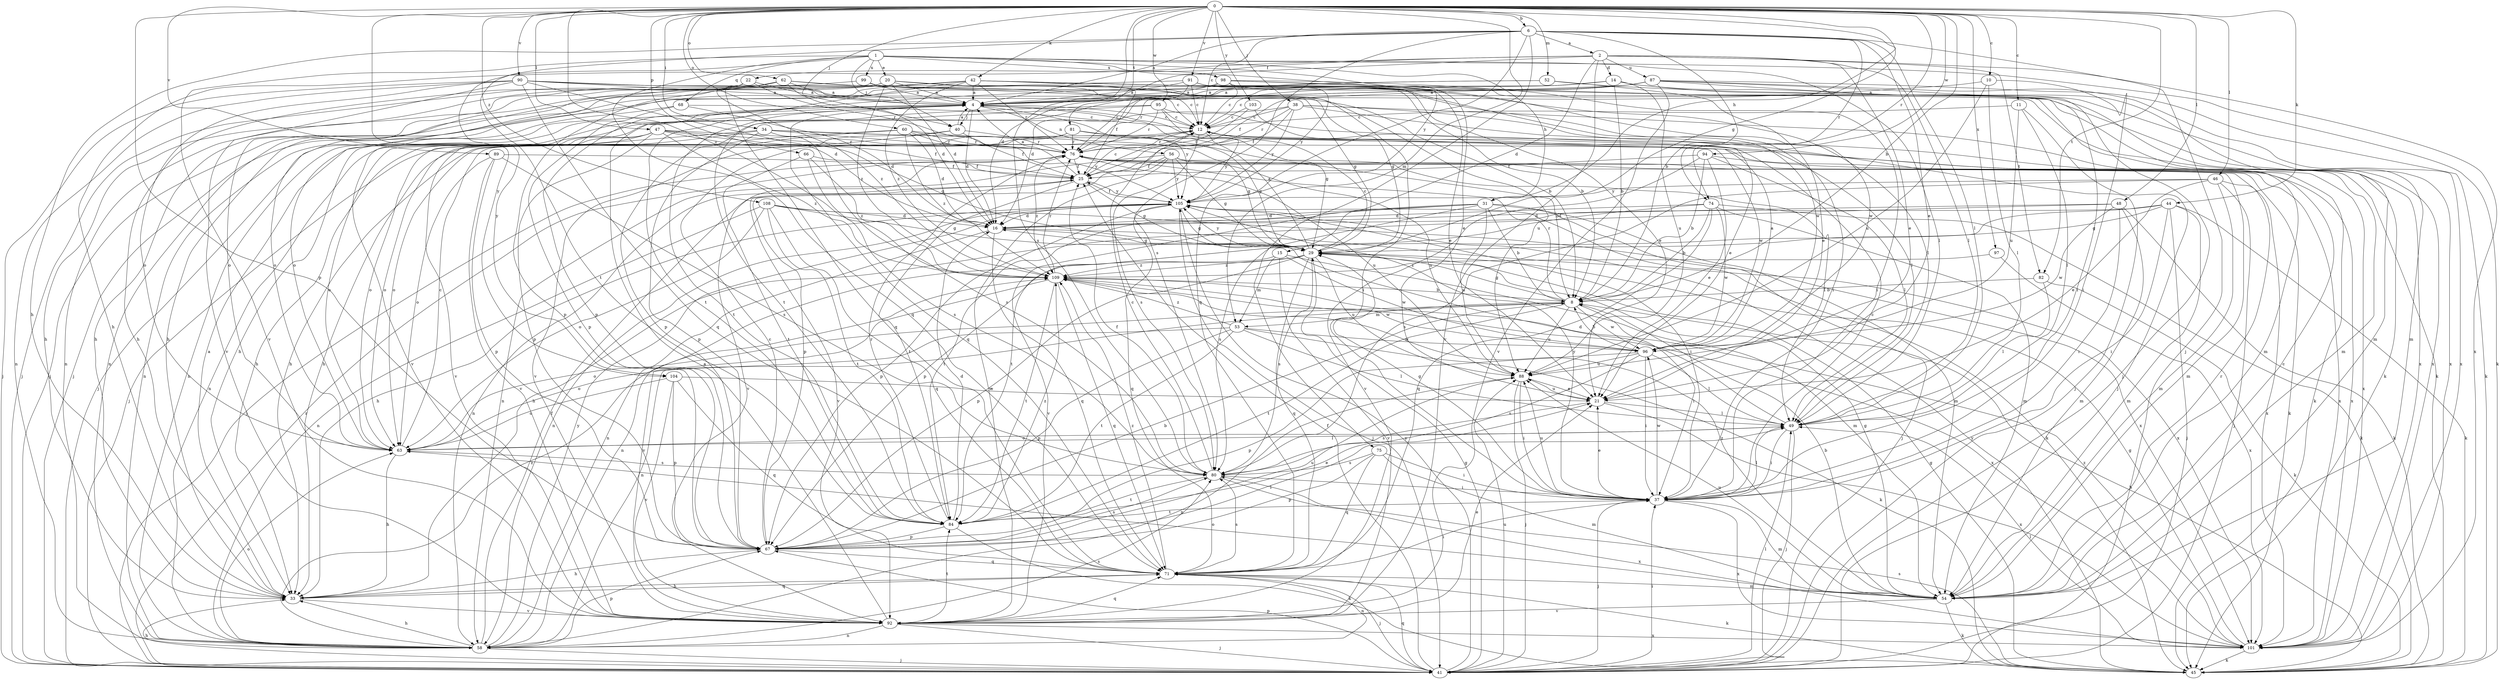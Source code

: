 strict digraph  {
0;
1;
2;
4;
6;
8;
10;
11;
12;
14;
15;
16;
20;
21;
22;
25;
29;
31;
33;
34;
37;
38;
40;
41;
42;
44;
45;
46;
47;
48;
49;
52;
53;
54;
56;
58;
60;
62;
63;
66;
67;
68;
71;
74;
75;
76;
80;
81;
82;
84;
87;
88;
89;
90;
91;
92;
94;
95;
96;
97;
98;
99;
101;
103;
104;
105;
108;
109;
0 -> 6  [label=b];
0 -> 8  [label=b];
0 -> 10  [label=c];
0 -> 11  [label=c];
0 -> 29  [label=g];
0 -> 31  [label=h];
0 -> 34  [label=i];
0 -> 38  [label=j];
0 -> 40  [label=j];
0 -> 42  [label=k];
0 -> 44  [label=k];
0 -> 46  [label=l];
0 -> 47  [label=l];
0 -> 48  [label=l];
0 -> 52  [label=m];
0 -> 53  [label=m];
0 -> 60  [label=o];
0 -> 62  [label=o];
0 -> 66  [label=p];
0 -> 67  [label=p];
0 -> 74  [label=r];
0 -> 80  [label=s];
0 -> 81  [label=t];
0 -> 82  [label=t];
0 -> 89  [label=v];
0 -> 90  [label=v];
0 -> 91  [label=v];
0 -> 94  [label=w];
0 -> 95  [label=w];
0 -> 97  [label=x];
0 -> 103  [label=y];
0 -> 104  [label=y];
0 -> 108  [label=z];
0 -> 109  [label=z];
1 -> 20  [label=e];
1 -> 21  [label=e];
1 -> 31  [label=h];
1 -> 40  [label=j];
1 -> 45  [label=k];
1 -> 49  [label=l];
1 -> 68  [label=q];
1 -> 71  [label=q];
1 -> 92  [label=v];
1 -> 98  [label=x];
1 -> 99  [label=x];
1 -> 104  [label=y];
1 -> 105  [label=y];
2 -> 14  [label=d];
2 -> 15  [label=d];
2 -> 16  [label=d];
2 -> 21  [label=e];
2 -> 22  [label=f];
2 -> 33  [label=h];
2 -> 49  [label=l];
2 -> 82  [label=t];
2 -> 87  [label=u];
2 -> 92  [label=v];
2 -> 101  [label=x];
4 -> 12  [label=c];
4 -> 16  [label=d];
4 -> 40  [label=j];
4 -> 41  [label=j];
4 -> 56  [label=n];
4 -> 58  [label=n];
4 -> 71  [label=q];
4 -> 84  [label=t];
4 -> 105  [label=y];
6 -> 2  [label=a];
6 -> 4  [label=a];
6 -> 8  [label=b];
6 -> 12  [label=c];
6 -> 21  [label=e];
6 -> 33  [label=h];
6 -> 41  [label=j];
6 -> 49  [label=l];
6 -> 71  [label=q];
6 -> 74  [label=r];
6 -> 75  [label=r];
6 -> 80  [label=s];
6 -> 84  [label=t];
8 -> 29  [label=g];
8 -> 37  [label=i];
8 -> 53  [label=m];
8 -> 58  [label=n];
8 -> 63  [label=o];
8 -> 76  [label=r];
8 -> 84  [label=t];
8 -> 88  [label=u];
8 -> 96  [label=w];
10 -> 4  [label=a];
10 -> 37  [label=i];
10 -> 49  [label=l];
10 -> 88  [label=u];
11 -> 12  [label=c];
11 -> 41  [label=j];
11 -> 49  [label=l];
11 -> 88  [label=u];
12 -> 76  [label=r];
12 -> 80  [label=s];
12 -> 105  [label=y];
14 -> 4  [label=a];
14 -> 8  [label=b];
14 -> 12  [label=c];
14 -> 16  [label=d];
14 -> 37  [label=i];
14 -> 88  [label=u];
14 -> 101  [label=x];
15 -> 53  [label=m];
15 -> 54  [label=m];
15 -> 92  [label=v];
15 -> 96  [label=w];
15 -> 109  [label=z];
16 -> 29  [label=g];
16 -> 58  [label=n];
16 -> 71  [label=q];
16 -> 101  [label=x];
20 -> 4  [label=a];
20 -> 8  [label=b];
20 -> 12  [label=c];
20 -> 16  [label=d];
20 -> 33  [label=h];
20 -> 37  [label=i];
20 -> 58  [label=n];
20 -> 63  [label=o];
20 -> 109  [label=z];
21 -> 49  [label=l];
21 -> 80  [label=s];
21 -> 88  [label=u];
21 -> 101  [label=x];
22 -> 4  [label=a];
22 -> 33  [label=h];
22 -> 63  [label=o];
22 -> 76  [label=r];
22 -> 109  [label=z];
25 -> 4  [label=a];
25 -> 12  [label=c];
25 -> 29  [label=g];
25 -> 58  [label=n];
25 -> 84  [label=t];
25 -> 92  [label=v];
25 -> 105  [label=y];
29 -> 4  [label=a];
29 -> 12  [label=c];
29 -> 58  [label=n];
29 -> 67  [label=p];
29 -> 71  [label=q];
29 -> 80  [label=s];
29 -> 88  [label=u];
29 -> 105  [label=y];
29 -> 109  [label=z];
31 -> 8  [label=b];
31 -> 16  [label=d];
31 -> 41  [label=j];
31 -> 54  [label=m];
31 -> 80  [label=s];
31 -> 84  [label=t];
31 -> 88  [label=u];
31 -> 92  [label=v];
33 -> 4  [label=a];
33 -> 71  [label=q];
33 -> 92  [label=v];
34 -> 29  [label=g];
34 -> 33  [label=h];
34 -> 63  [label=o];
34 -> 67  [label=p];
34 -> 76  [label=r];
34 -> 80  [label=s];
34 -> 101  [label=x];
37 -> 12  [label=c];
37 -> 21  [label=e];
37 -> 29  [label=g];
37 -> 41  [label=j];
37 -> 49  [label=l];
37 -> 54  [label=m];
37 -> 84  [label=t];
37 -> 88  [label=u];
37 -> 96  [label=w];
37 -> 101  [label=x];
37 -> 105  [label=y];
38 -> 12  [label=c];
38 -> 25  [label=f];
38 -> 41  [label=j];
38 -> 49  [label=l];
38 -> 54  [label=m];
38 -> 67  [label=p];
38 -> 76  [label=r];
38 -> 105  [label=y];
40 -> 4  [label=a];
40 -> 25  [label=f];
40 -> 33  [label=h];
40 -> 63  [label=o];
40 -> 76  [label=r];
41 -> 25  [label=f];
41 -> 29  [label=g];
41 -> 33  [label=h];
41 -> 37  [label=i];
41 -> 49  [label=l];
41 -> 67  [label=p];
41 -> 71  [label=q];
41 -> 76  [label=r];
41 -> 88  [label=u];
41 -> 105  [label=y];
42 -> 4  [label=a];
42 -> 25  [label=f];
42 -> 33  [label=h];
42 -> 41  [label=j];
42 -> 45  [label=k];
42 -> 49  [label=l];
42 -> 63  [label=o];
42 -> 76  [label=r];
42 -> 84  [label=t];
42 -> 96  [label=w];
42 -> 101  [label=x];
42 -> 109  [label=z];
44 -> 16  [label=d];
44 -> 29  [label=g];
44 -> 37  [label=i];
44 -> 41  [label=j];
44 -> 45  [label=k];
44 -> 54  [label=m];
44 -> 67  [label=p];
45 -> 8  [label=b];
45 -> 29  [label=g];
45 -> 80  [label=s];
45 -> 105  [label=y];
46 -> 21  [label=e];
46 -> 41  [label=j];
46 -> 54  [label=m];
46 -> 80  [label=s];
46 -> 101  [label=x];
46 -> 105  [label=y];
47 -> 25  [label=f];
47 -> 29  [label=g];
47 -> 58  [label=n];
47 -> 63  [label=o];
47 -> 67  [label=p];
47 -> 76  [label=r];
47 -> 92  [label=v];
47 -> 96  [label=w];
47 -> 109  [label=z];
48 -> 16  [label=d];
48 -> 33  [label=h];
48 -> 37  [label=i];
48 -> 45  [label=k];
48 -> 54  [label=m];
48 -> 96  [label=w];
49 -> 16  [label=d];
49 -> 37  [label=i];
49 -> 41  [label=j];
49 -> 63  [label=o];
52 -> 4  [label=a];
52 -> 21  [label=e];
52 -> 54  [label=m];
52 -> 84  [label=t];
53 -> 45  [label=k];
53 -> 49  [label=l];
53 -> 63  [label=o];
53 -> 67  [label=p];
53 -> 84  [label=t];
53 -> 96  [label=w];
53 -> 109  [label=z];
54 -> 8  [label=b];
54 -> 12  [label=c];
54 -> 29  [label=g];
54 -> 45  [label=k];
54 -> 63  [label=o];
54 -> 76  [label=r];
54 -> 88  [label=u];
54 -> 92  [label=v];
54 -> 109  [label=z];
56 -> 25  [label=f];
56 -> 29  [label=g];
56 -> 58  [label=n];
56 -> 67  [label=p];
56 -> 88  [label=u];
56 -> 92  [label=v];
56 -> 101  [label=x];
56 -> 105  [label=y];
58 -> 25  [label=f];
58 -> 33  [label=h];
58 -> 41  [label=j];
58 -> 63  [label=o];
58 -> 67  [label=p];
58 -> 80  [label=s];
58 -> 105  [label=y];
58 -> 109  [label=z];
60 -> 8  [label=b];
60 -> 16  [label=d];
60 -> 41  [label=j];
60 -> 63  [label=o];
60 -> 76  [label=r];
60 -> 105  [label=y];
60 -> 109  [label=z];
62 -> 4  [label=a];
62 -> 12  [label=c];
62 -> 16  [label=d];
62 -> 29  [label=g];
62 -> 41  [label=j];
62 -> 67  [label=p];
62 -> 71  [label=q];
62 -> 88  [label=u];
63 -> 12  [label=c];
63 -> 33  [label=h];
63 -> 49  [label=l];
63 -> 80  [label=s];
66 -> 25  [label=f];
66 -> 80  [label=s];
66 -> 84  [label=t];
66 -> 109  [label=z];
67 -> 8  [label=b];
67 -> 12  [label=c];
67 -> 33  [label=h];
67 -> 49  [label=l];
67 -> 71  [label=q];
67 -> 80  [label=s];
67 -> 88  [label=u];
68 -> 12  [label=c];
68 -> 16  [label=d];
68 -> 58  [label=n];
68 -> 67  [label=p];
71 -> 33  [label=h];
71 -> 37  [label=i];
71 -> 41  [label=j];
71 -> 45  [label=k];
71 -> 54  [label=m];
71 -> 58  [label=n];
71 -> 80  [label=s];
71 -> 109  [label=z];
74 -> 8  [label=b];
74 -> 16  [label=d];
74 -> 45  [label=k];
74 -> 54  [label=m];
74 -> 71  [label=q];
74 -> 84  [label=t];
74 -> 96  [label=w];
75 -> 37  [label=i];
75 -> 54  [label=m];
75 -> 67  [label=p];
75 -> 71  [label=q];
75 -> 80  [label=s];
76 -> 25  [label=f];
76 -> 41  [label=j];
76 -> 45  [label=k];
76 -> 49  [label=l];
76 -> 54  [label=m];
76 -> 88  [label=u];
76 -> 92  [label=v];
76 -> 109  [label=z];
80 -> 12  [label=c];
80 -> 25  [label=f];
80 -> 37  [label=i];
80 -> 84  [label=t];
80 -> 101  [label=x];
81 -> 29  [label=g];
81 -> 33  [label=h];
81 -> 45  [label=k];
81 -> 76  [label=r];
81 -> 92  [label=v];
82 -> 8  [label=b];
82 -> 45  [label=k];
82 -> 49  [label=l];
84 -> 16  [label=d];
84 -> 21  [label=e];
84 -> 45  [label=k];
84 -> 67  [label=p];
84 -> 76  [label=r];
84 -> 109  [label=z];
87 -> 4  [label=a];
87 -> 25  [label=f];
87 -> 41  [label=j];
87 -> 45  [label=k];
87 -> 54  [label=m];
87 -> 67  [label=p];
87 -> 76  [label=r];
87 -> 92  [label=v];
87 -> 101  [label=x];
88 -> 21  [label=e];
88 -> 37  [label=i];
88 -> 41  [label=j];
88 -> 58  [label=n];
89 -> 25  [label=f];
89 -> 63  [label=o];
89 -> 67  [label=p];
89 -> 80  [label=s];
89 -> 92  [label=v];
90 -> 4  [label=a];
90 -> 8  [label=b];
90 -> 16  [label=d];
90 -> 29  [label=g];
90 -> 41  [label=j];
90 -> 58  [label=n];
90 -> 63  [label=o];
90 -> 71  [label=q];
90 -> 92  [label=v];
90 -> 101  [label=x];
91 -> 4  [label=a];
91 -> 12  [label=c];
91 -> 21  [label=e];
91 -> 58  [label=n];
91 -> 76  [label=r];
91 -> 96  [label=w];
92 -> 4  [label=a];
92 -> 21  [label=e];
92 -> 41  [label=j];
92 -> 58  [label=n];
92 -> 71  [label=q];
92 -> 84  [label=t];
92 -> 101  [label=x];
94 -> 8  [label=b];
94 -> 21  [label=e];
94 -> 25  [label=f];
94 -> 49  [label=l];
94 -> 92  [label=v];
94 -> 101  [label=x];
95 -> 12  [label=c];
95 -> 29  [label=g];
95 -> 33  [label=h];
95 -> 54  [label=m];
95 -> 76  [label=r];
95 -> 92  [label=v];
96 -> 4  [label=a];
96 -> 8  [label=b];
96 -> 37  [label=i];
96 -> 49  [label=l];
96 -> 67  [label=p];
96 -> 80  [label=s];
96 -> 88  [label=u];
97 -> 101  [label=x];
97 -> 109  [label=z];
98 -> 4  [label=a];
98 -> 12  [label=c];
98 -> 21  [label=e];
98 -> 37  [label=i];
98 -> 41  [label=j];
98 -> 45  [label=k];
98 -> 105  [label=y];
99 -> 4  [label=a];
99 -> 33  [label=h];
99 -> 37  [label=i];
101 -> 29  [label=g];
101 -> 45  [label=k];
101 -> 49  [label=l];
101 -> 109  [label=z];
103 -> 12  [label=c];
103 -> 21  [label=e];
103 -> 25  [label=f];
104 -> 21  [label=e];
104 -> 63  [label=o];
104 -> 67  [label=p];
104 -> 71  [label=q];
104 -> 92  [label=v];
105 -> 16  [label=d];
105 -> 25  [label=f];
105 -> 29  [label=g];
105 -> 33  [label=h];
105 -> 37  [label=i];
105 -> 41  [label=j];
105 -> 45  [label=k];
105 -> 58  [label=n];
105 -> 67  [label=p];
105 -> 71  [label=q];
108 -> 16  [label=d];
108 -> 29  [label=g];
108 -> 58  [label=n];
108 -> 63  [label=o];
108 -> 71  [label=q];
108 -> 84  [label=t];
108 -> 101  [label=x];
109 -> 8  [label=b];
109 -> 71  [label=q];
109 -> 76  [label=r];
109 -> 84  [label=t];
109 -> 92  [label=v];
109 -> 96  [label=w];
109 -> 101  [label=x];
}
